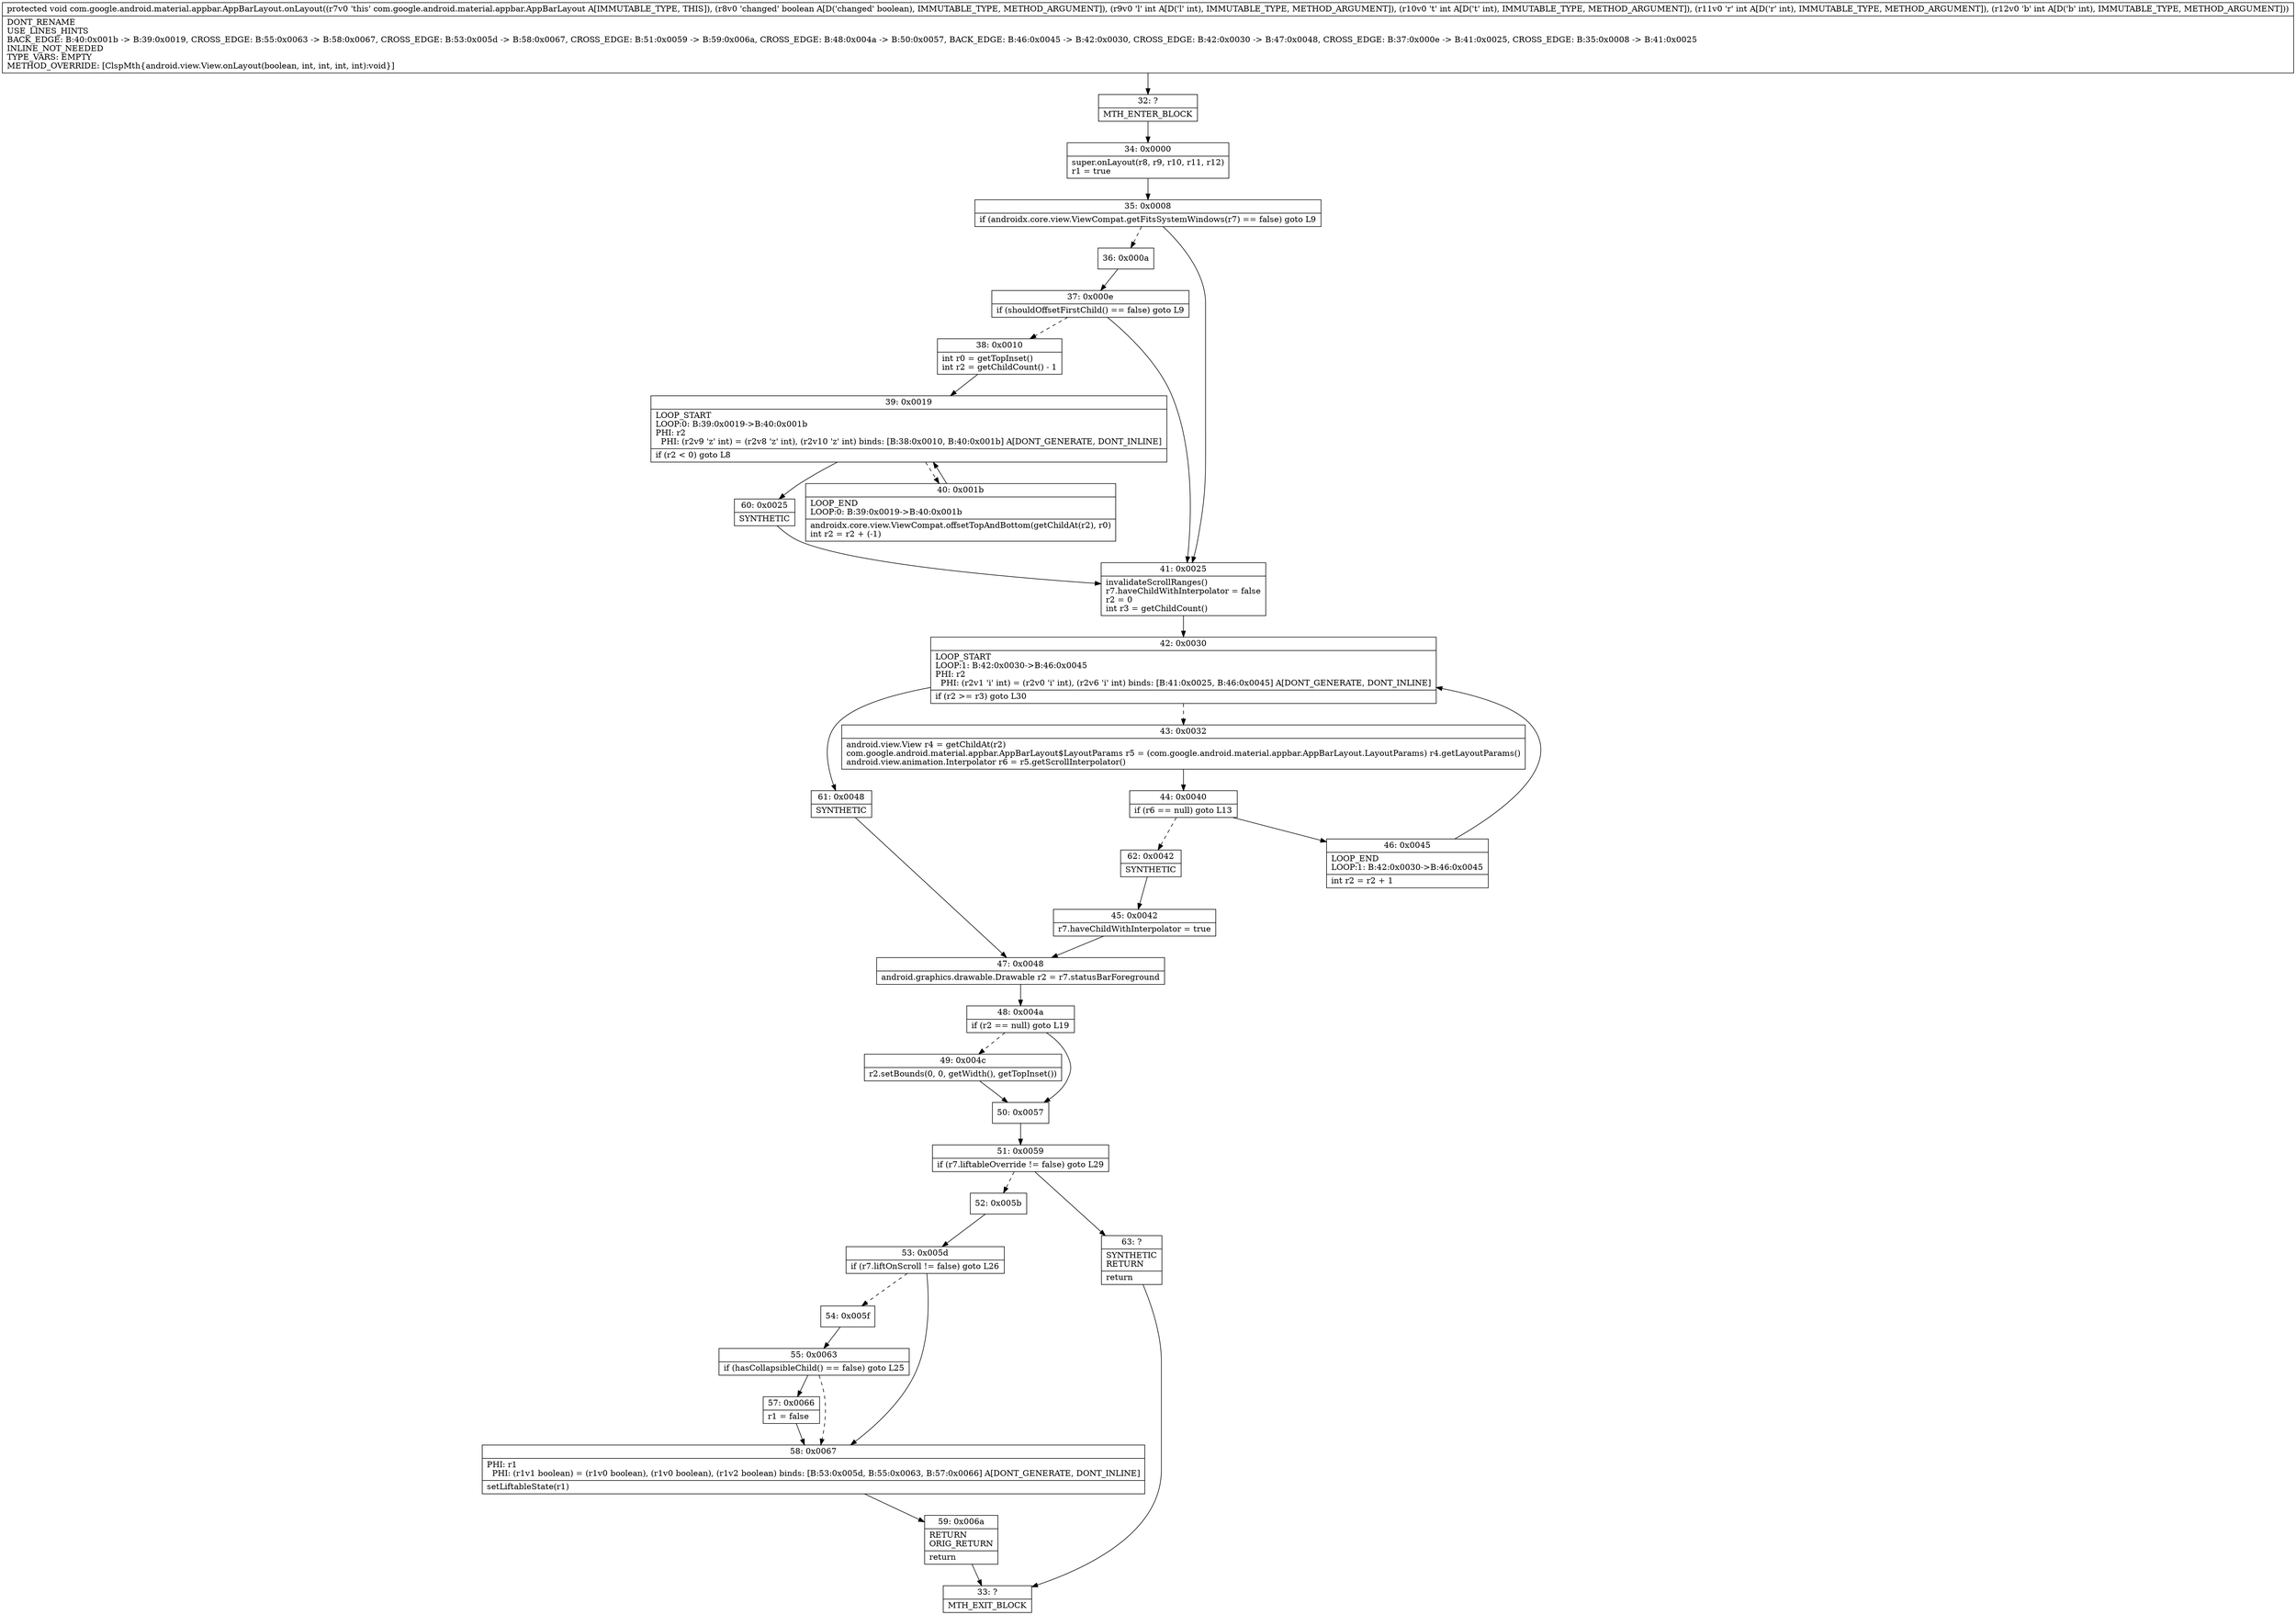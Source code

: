 digraph "CFG forcom.google.android.material.appbar.AppBarLayout.onLayout(ZIIII)V" {
Node_32 [shape=record,label="{32\:\ ?|MTH_ENTER_BLOCK\l}"];
Node_34 [shape=record,label="{34\:\ 0x0000|super.onLayout(r8, r9, r10, r11, r12)\lr1 = true\l}"];
Node_35 [shape=record,label="{35\:\ 0x0008|if (androidx.core.view.ViewCompat.getFitsSystemWindows(r7) == false) goto L9\l}"];
Node_36 [shape=record,label="{36\:\ 0x000a}"];
Node_37 [shape=record,label="{37\:\ 0x000e|if (shouldOffsetFirstChild() == false) goto L9\l}"];
Node_38 [shape=record,label="{38\:\ 0x0010|int r0 = getTopInset()\lint r2 = getChildCount() \- 1\l}"];
Node_39 [shape=record,label="{39\:\ 0x0019|LOOP_START\lLOOP:0: B:39:0x0019\-\>B:40:0x001b\lPHI: r2 \l  PHI: (r2v9 'z' int) = (r2v8 'z' int), (r2v10 'z' int) binds: [B:38:0x0010, B:40:0x001b] A[DONT_GENERATE, DONT_INLINE]\l|if (r2 \< 0) goto L8\l}"];
Node_40 [shape=record,label="{40\:\ 0x001b|LOOP_END\lLOOP:0: B:39:0x0019\-\>B:40:0x001b\l|androidx.core.view.ViewCompat.offsetTopAndBottom(getChildAt(r2), r0)\lint r2 = r2 + (\-1)\l}"];
Node_60 [shape=record,label="{60\:\ 0x0025|SYNTHETIC\l}"];
Node_41 [shape=record,label="{41\:\ 0x0025|invalidateScrollRanges()\lr7.haveChildWithInterpolator = false\lr2 = 0\lint r3 = getChildCount()\l}"];
Node_42 [shape=record,label="{42\:\ 0x0030|LOOP_START\lLOOP:1: B:42:0x0030\-\>B:46:0x0045\lPHI: r2 \l  PHI: (r2v1 'i' int) = (r2v0 'i' int), (r2v6 'i' int) binds: [B:41:0x0025, B:46:0x0045] A[DONT_GENERATE, DONT_INLINE]\l|if (r2 \>= r3) goto L30\l}"];
Node_43 [shape=record,label="{43\:\ 0x0032|android.view.View r4 = getChildAt(r2)\lcom.google.android.material.appbar.AppBarLayout$LayoutParams r5 = (com.google.android.material.appbar.AppBarLayout.LayoutParams) r4.getLayoutParams()\landroid.view.animation.Interpolator r6 = r5.getScrollInterpolator()\l}"];
Node_44 [shape=record,label="{44\:\ 0x0040|if (r6 == null) goto L13\l}"];
Node_46 [shape=record,label="{46\:\ 0x0045|LOOP_END\lLOOP:1: B:42:0x0030\-\>B:46:0x0045\l|int r2 = r2 + 1\l}"];
Node_62 [shape=record,label="{62\:\ 0x0042|SYNTHETIC\l}"];
Node_45 [shape=record,label="{45\:\ 0x0042|r7.haveChildWithInterpolator = true\l}"];
Node_47 [shape=record,label="{47\:\ 0x0048|android.graphics.drawable.Drawable r2 = r7.statusBarForeground\l}"];
Node_48 [shape=record,label="{48\:\ 0x004a|if (r2 == null) goto L19\l}"];
Node_49 [shape=record,label="{49\:\ 0x004c|r2.setBounds(0, 0, getWidth(), getTopInset())\l}"];
Node_50 [shape=record,label="{50\:\ 0x0057}"];
Node_51 [shape=record,label="{51\:\ 0x0059|if (r7.liftableOverride != false) goto L29\l}"];
Node_52 [shape=record,label="{52\:\ 0x005b}"];
Node_53 [shape=record,label="{53\:\ 0x005d|if (r7.liftOnScroll != false) goto L26\l}"];
Node_54 [shape=record,label="{54\:\ 0x005f}"];
Node_55 [shape=record,label="{55\:\ 0x0063|if (hasCollapsibleChild() == false) goto L25\l}"];
Node_57 [shape=record,label="{57\:\ 0x0066|r1 = false\l}"];
Node_58 [shape=record,label="{58\:\ 0x0067|PHI: r1 \l  PHI: (r1v1 boolean) = (r1v0 boolean), (r1v0 boolean), (r1v2 boolean) binds: [B:53:0x005d, B:55:0x0063, B:57:0x0066] A[DONT_GENERATE, DONT_INLINE]\l|setLiftableState(r1)\l}"];
Node_59 [shape=record,label="{59\:\ 0x006a|RETURN\lORIG_RETURN\l|return\l}"];
Node_33 [shape=record,label="{33\:\ ?|MTH_EXIT_BLOCK\l}"];
Node_63 [shape=record,label="{63\:\ ?|SYNTHETIC\lRETURN\l|return\l}"];
Node_61 [shape=record,label="{61\:\ 0x0048|SYNTHETIC\l}"];
MethodNode[shape=record,label="{protected void com.google.android.material.appbar.AppBarLayout.onLayout((r7v0 'this' com.google.android.material.appbar.AppBarLayout A[IMMUTABLE_TYPE, THIS]), (r8v0 'changed' boolean A[D('changed' boolean), IMMUTABLE_TYPE, METHOD_ARGUMENT]), (r9v0 'l' int A[D('l' int), IMMUTABLE_TYPE, METHOD_ARGUMENT]), (r10v0 't' int A[D('t' int), IMMUTABLE_TYPE, METHOD_ARGUMENT]), (r11v0 'r' int A[D('r' int), IMMUTABLE_TYPE, METHOD_ARGUMENT]), (r12v0 'b' int A[D('b' int), IMMUTABLE_TYPE, METHOD_ARGUMENT]))  | DONT_RENAME\lUSE_LINES_HINTS\lBACK_EDGE: B:40:0x001b \-\> B:39:0x0019, CROSS_EDGE: B:55:0x0063 \-\> B:58:0x0067, CROSS_EDGE: B:53:0x005d \-\> B:58:0x0067, CROSS_EDGE: B:51:0x0059 \-\> B:59:0x006a, CROSS_EDGE: B:48:0x004a \-\> B:50:0x0057, BACK_EDGE: B:46:0x0045 \-\> B:42:0x0030, CROSS_EDGE: B:42:0x0030 \-\> B:47:0x0048, CROSS_EDGE: B:37:0x000e \-\> B:41:0x0025, CROSS_EDGE: B:35:0x0008 \-\> B:41:0x0025\lINLINE_NOT_NEEDED\lTYPE_VARS: EMPTY\lMETHOD_OVERRIDE: [ClspMth\{android.view.View.onLayout(boolean, int, int, int, int):void\}]\l}"];
MethodNode -> Node_32;Node_32 -> Node_34;
Node_34 -> Node_35;
Node_35 -> Node_36[style=dashed];
Node_35 -> Node_41;
Node_36 -> Node_37;
Node_37 -> Node_38[style=dashed];
Node_37 -> Node_41;
Node_38 -> Node_39;
Node_39 -> Node_40[style=dashed];
Node_39 -> Node_60;
Node_40 -> Node_39;
Node_60 -> Node_41;
Node_41 -> Node_42;
Node_42 -> Node_43[style=dashed];
Node_42 -> Node_61;
Node_43 -> Node_44;
Node_44 -> Node_46;
Node_44 -> Node_62[style=dashed];
Node_46 -> Node_42;
Node_62 -> Node_45;
Node_45 -> Node_47;
Node_47 -> Node_48;
Node_48 -> Node_49[style=dashed];
Node_48 -> Node_50;
Node_49 -> Node_50;
Node_50 -> Node_51;
Node_51 -> Node_52[style=dashed];
Node_51 -> Node_63;
Node_52 -> Node_53;
Node_53 -> Node_54[style=dashed];
Node_53 -> Node_58;
Node_54 -> Node_55;
Node_55 -> Node_57;
Node_55 -> Node_58[style=dashed];
Node_57 -> Node_58;
Node_58 -> Node_59;
Node_59 -> Node_33;
Node_63 -> Node_33;
Node_61 -> Node_47;
}

